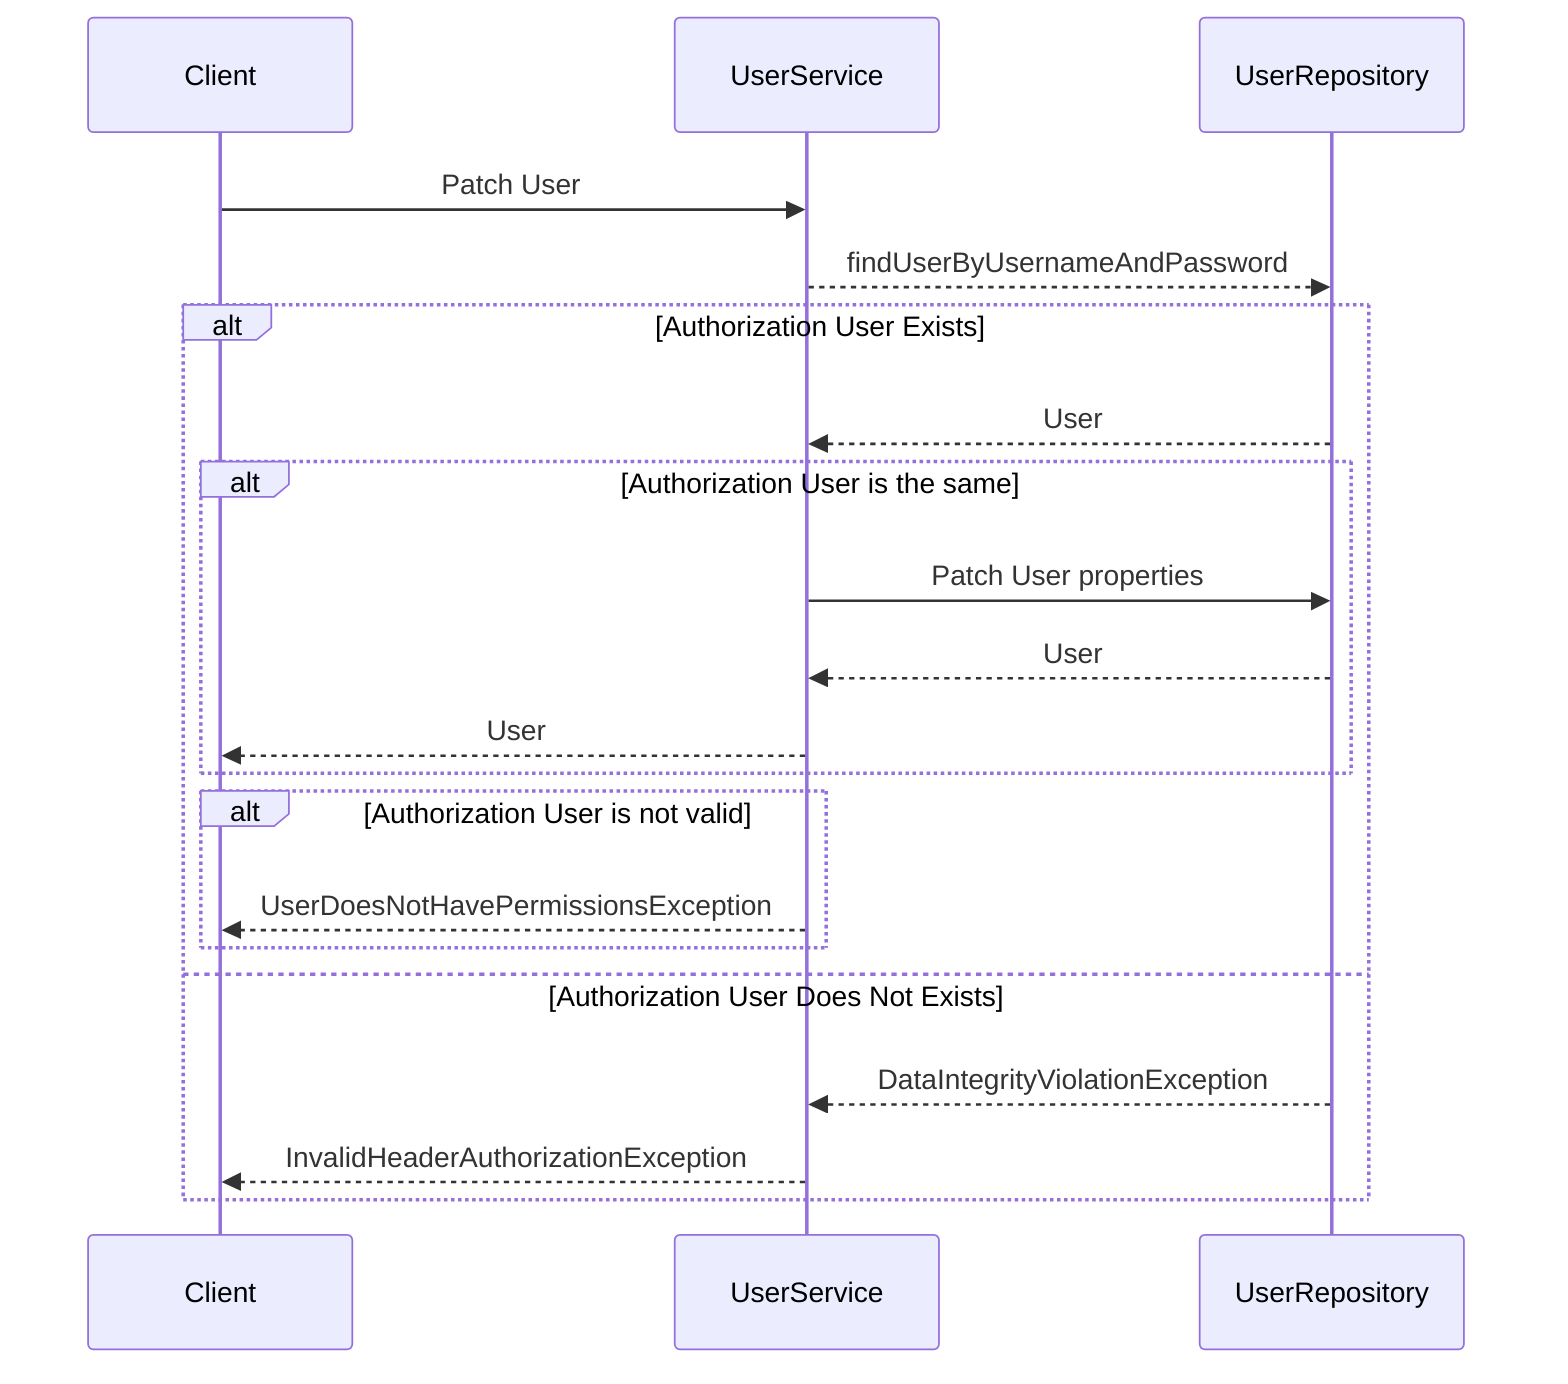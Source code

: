sequenceDiagram
    participant Client
    participant UserService
    participant UserRepository

    Client ->> UserService: Patch User
    UserService -->> UserRepository : findUserByUsernameAndPassword
    alt Authorization User Exists
        UserRepository -->> UserService : User

        alt Authorization User is the same
            UserService ->> UserRepository: Patch User properties
            UserRepository -->> UserService: User
            UserService -->> Client : User
        end
        alt Authorization User is not valid
            UserService -->> Client: UserDoesNotHavePermissionsException
        end
        else Authorization User Does Not Exists

            UserRepository -->> UserService: DataIntegrityViolationException
            UserService -->> Client: InvalidHeaderAuthorizationException
    end